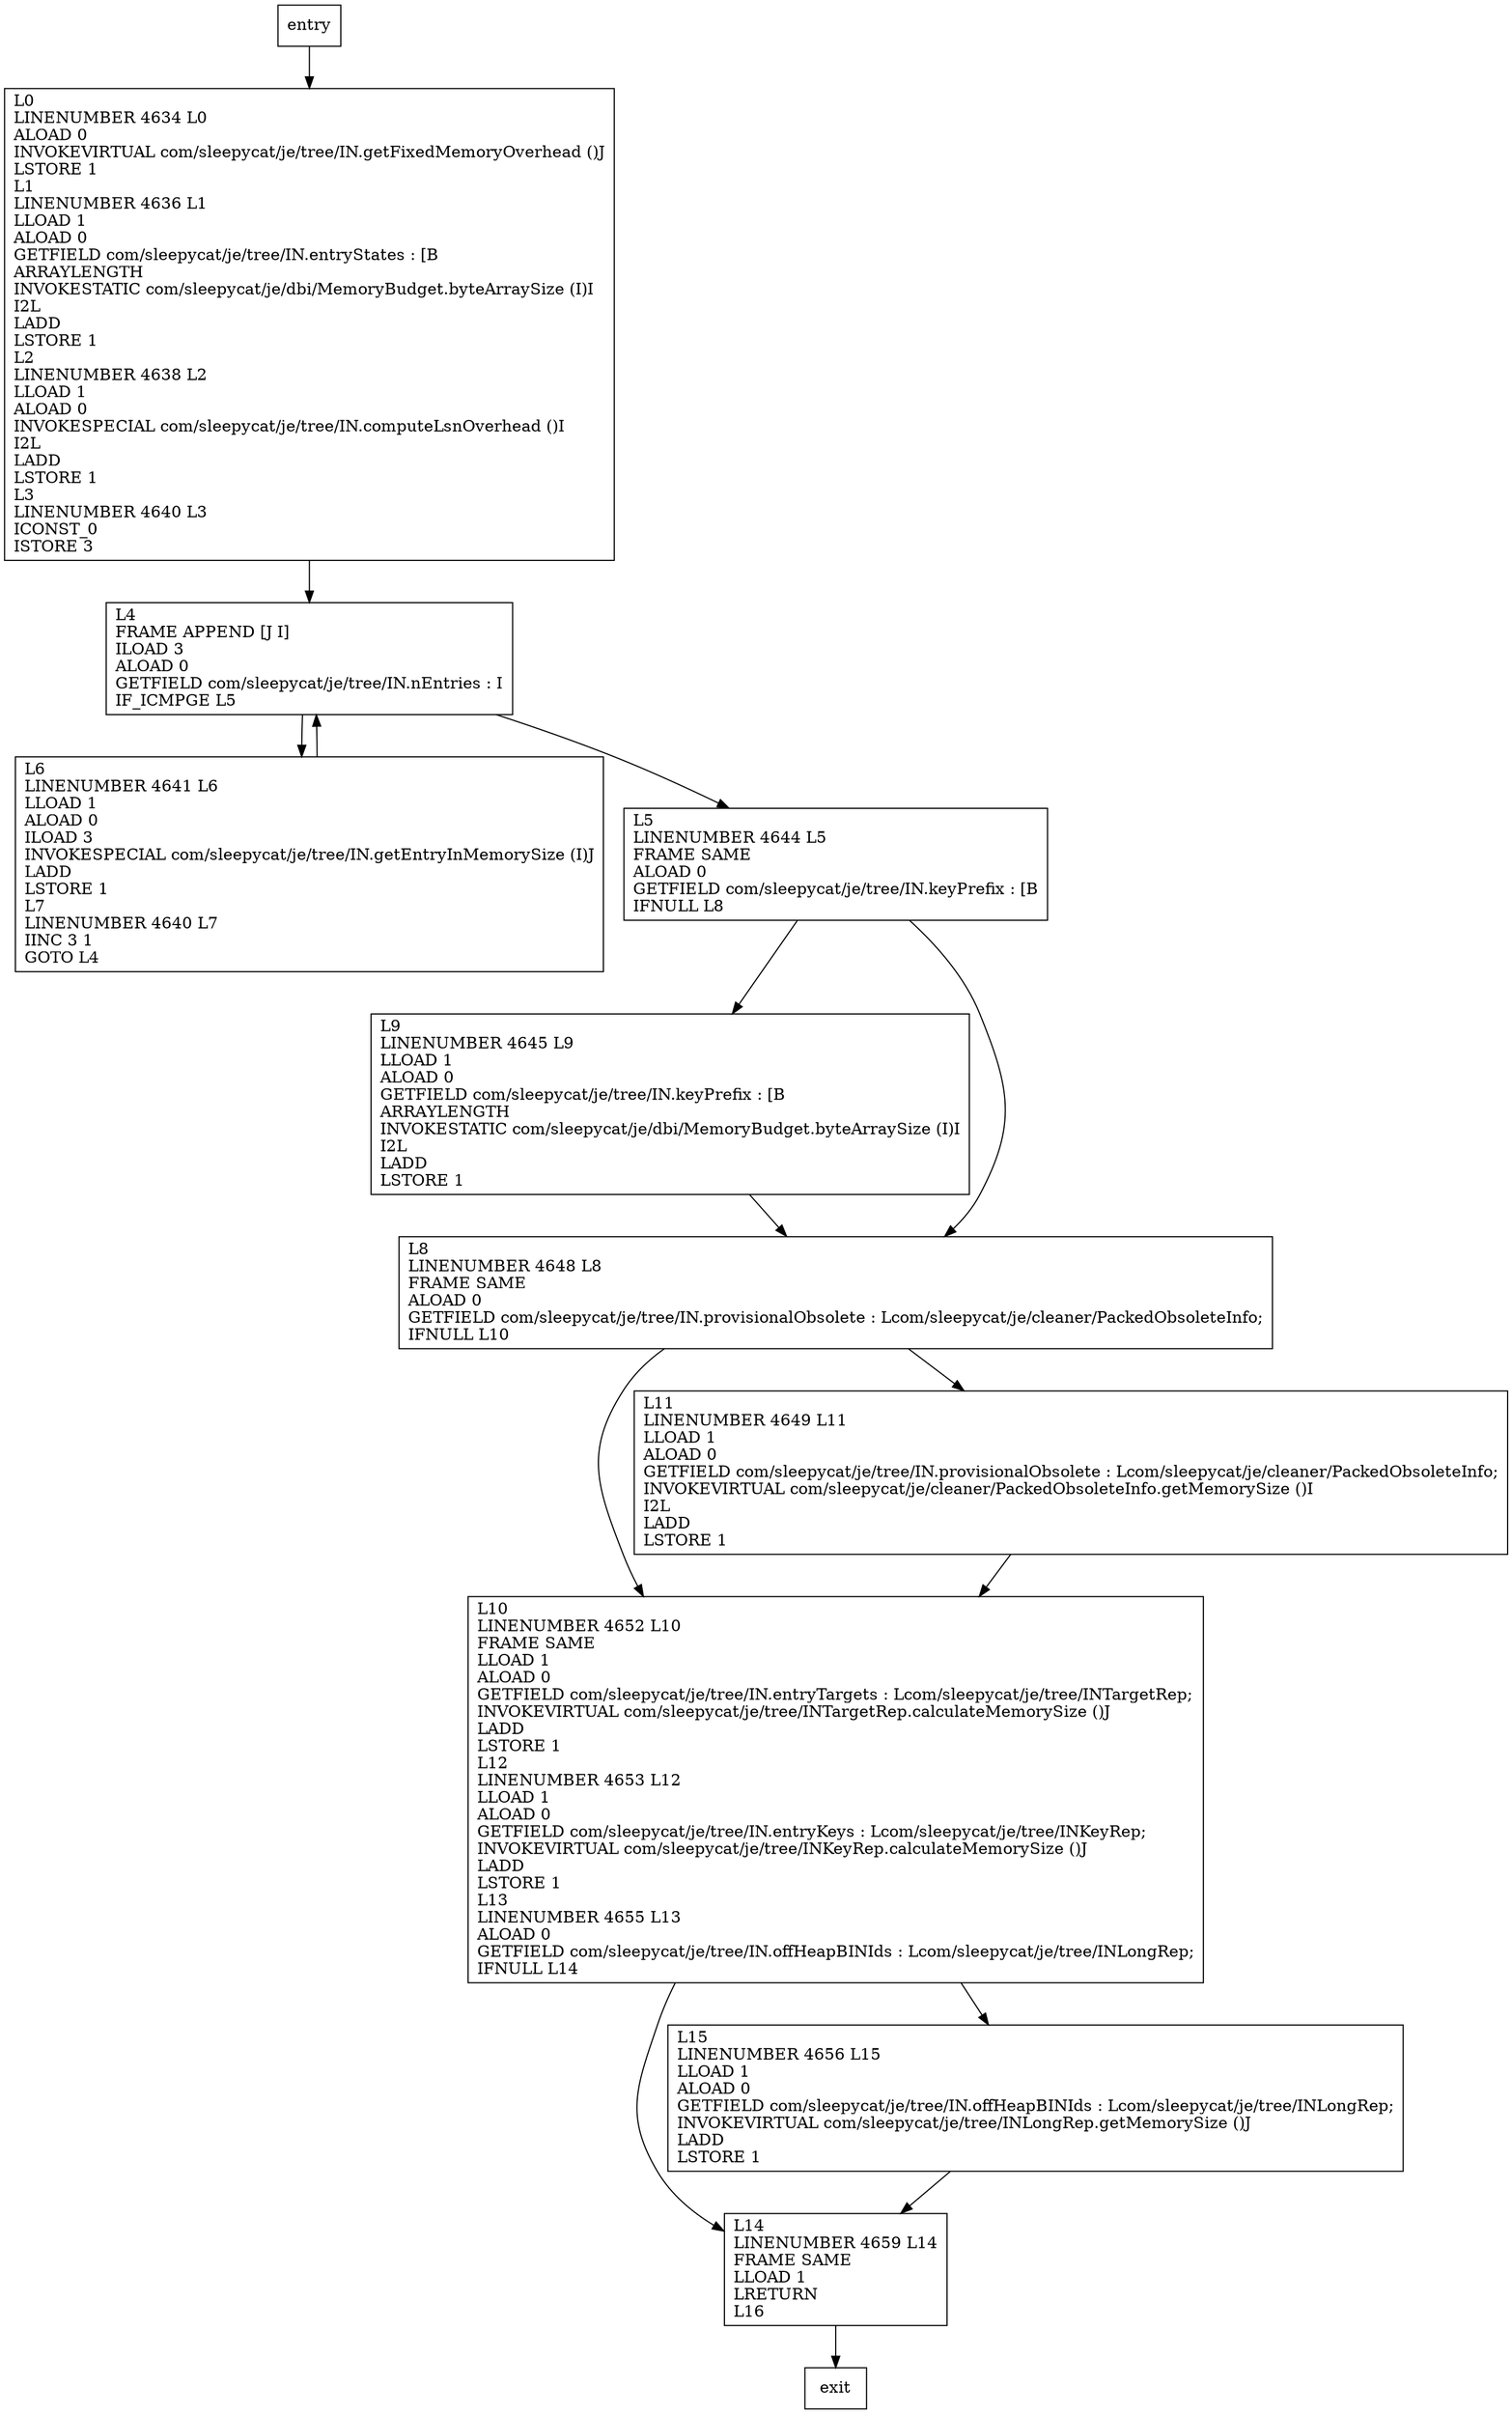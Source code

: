 digraph computeMemorySize {
node [shape=record];
1919512767 [label="L9\lLINENUMBER 4645 L9\lLLOAD 1\lALOAD 0\lGETFIELD com/sleepycat/je/tree/IN.keyPrefix : [B\lARRAYLENGTH\lINVOKESTATIC com/sleepycat/je/dbi/MemoryBudget.byteArraySize (I)I\lI2L\lLADD\lLSTORE 1\l"];
468407430 [label="L8\lLINENUMBER 4648 L8\lFRAME SAME\lALOAD 0\lGETFIELD com/sleepycat/je/tree/IN.provisionalObsolete : Lcom/sleepycat/je/cleaner/PackedObsoleteInfo;\lIFNULL L10\l"];
74549913 [label="L10\lLINENUMBER 4652 L10\lFRAME SAME\lLLOAD 1\lALOAD 0\lGETFIELD com/sleepycat/je/tree/IN.entryTargets : Lcom/sleepycat/je/tree/INTargetRep;\lINVOKEVIRTUAL com/sleepycat/je/tree/INTargetRep.calculateMemorySize ()J\lLADD\lLSTORE 1\lL12\lLINENUMBER 4653 L12\lLLOAD 1\lALOAD 0\lGETFIELD com/sleepycat/je/tree/IN.entryKeys : Lcom/sleepycat/je/tree/INKeyRep;\lINVOKEVIRTUAL com/sleepycat/je/tree/INKeyRep.calculateMemorySize ()J\lLADD\lLSTORE 1\lL13\lLINENUMBER 4655 L13\lALOAD 0\lGETFIELD com/sleepycat/je/tree/IN.offHeapBINIds : Lcom/sleepycat/je/tree/INLongRep;\lIFNULL L14\l"];
2091565686 [label="L14\lLINENUMBER 4659 L14\lFRAME SAME\lLLOAD 1\lLRETURN\lL16\l"];
2099554315 [label="L6\lLINENUMBER 4641 L6\lLLOAD 1\lALOAD 0\lILOAD 3\lINVOKESPECIAL com/sleepycat/je/tree/IN.getEntryInMemorySize (I)J\lLADD\lLSTORE 1\lL7\lLINENUMBER 4640 L7\lIINC 3 1\lGOTO L4\l"];
104344355 [label="L5\lLINENUMBER 4644 L5\lFRAME SAME\lALOAD 0\lGETFIELD com/sleepycat/je/tree/IN.keyPrefix : [B\lIFNULL L8\l"];
1548551659 [label="L11\lLINENUMBER 4649 L11\lLLOAD 1\lALOAD 0\lGETFIELD com/sleepycat/je/tree/IN.provisionalObsolete : Lcom/sleepycat/je/cleaner/PackedObsoleteInfo;\lINVOKEVIRTUAL com/sleepycat/je/cleaner/PackedObsoleteInfo.getMemorySize ()I\lI2L\lLADD\lLSTORE 1\l"];
1520855477 [label="L4\lFRAME APPEND [J I]\lILOAD 3\lALOAD 0\lGETFIELD com/sleepycat/je/tree/IN.nEntries : I\lIF_ICMPGE L5\l"];
2058272133 [label="L0\lLINENUMBER 4634 L0\lALOAD 0\lINVOKEVIRTUAL com/sleepycat/je/tree/IN.getFixedMemoryOverhead ()J\lLSTORE 1\lL1\lLINENUMBER 4636 L1\lLLOAD 1\lALOAD 0\lGETFIELD com/sleepycat/je/tree/IN.entryStates : [B\lARRAYLENGTH\lINVOKESTATIC com/sleepycat/je/dbi/MemoryBudget.byteArraySize (I)I\lI2L\lLADD\lLSTORE 1\lL2\lLINENUMBER 4638 L2\lLLOAD 1\lALOAD 0\lINVOKESPECIAL com/sleepycat/je/tree/IN.computeLsnOverhead ()I\lI2L\lLADD\lLSTORE 1\lL3\lLINENUMBER 4640 L3\lICONST_0\lISTORE 3\l"];
1034223136 [label="L15\lLINENUMBER 4656 L15\lLLOAD 1\lALOAD 0\lGETFIELD com/sleepycat/je/tree/IN.offHeapBINIds : Lcom/sleepycat/je/tree/INLongRep;\lINVOKEVIRTUAL com/sleepycat/je/tree/INLongRep.getMemorySize ()J\lLADD\lLSTORE 1\l"];
entry;
exit;
2099554315 -> 1520855477
104344355 -> 1919512767
104344355 -> 468407430
1520855477 -> 2099554315
1520855477 -> 104344355
1034223136 -> 2091565686
entry -> 2058272133
1919512767 -> 468407430
468407430 -> 74549913
468407430 -> 1548551659
74549913 -> 2091565686
74549913 -> 1034223136
2091565686 -> exit
1548551659 -> 74549913
2058272133 -> 1520855477
}
